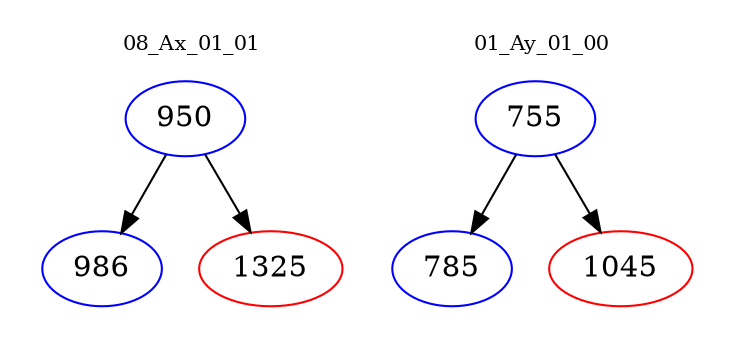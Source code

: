 digraph{
subgraph cluster_0 {
color = white
label = "08_Ax_01_01";
fontsize=10;
T0_950 [label="950", color="blue"]
T0_950 -> T0_986 [color="black"]
T0_986 [label="986", color="blue"]
T0_950 -> T0_1325 [color="black"]
T0_1325 [label="1325", color="red"]
}
subgraph cluster_1 {
color = white
label = "01_Ay_01_00";
fontsize=10;
T1_755 [label="755", color="blue"]
T1_755 -> T1_785 [color="black"]
T1_785 [label="785", color="blue"]
T1_755 -> T1_1045 [color="black"]
T1_1045 [label="1045", color="red"]
}
}
